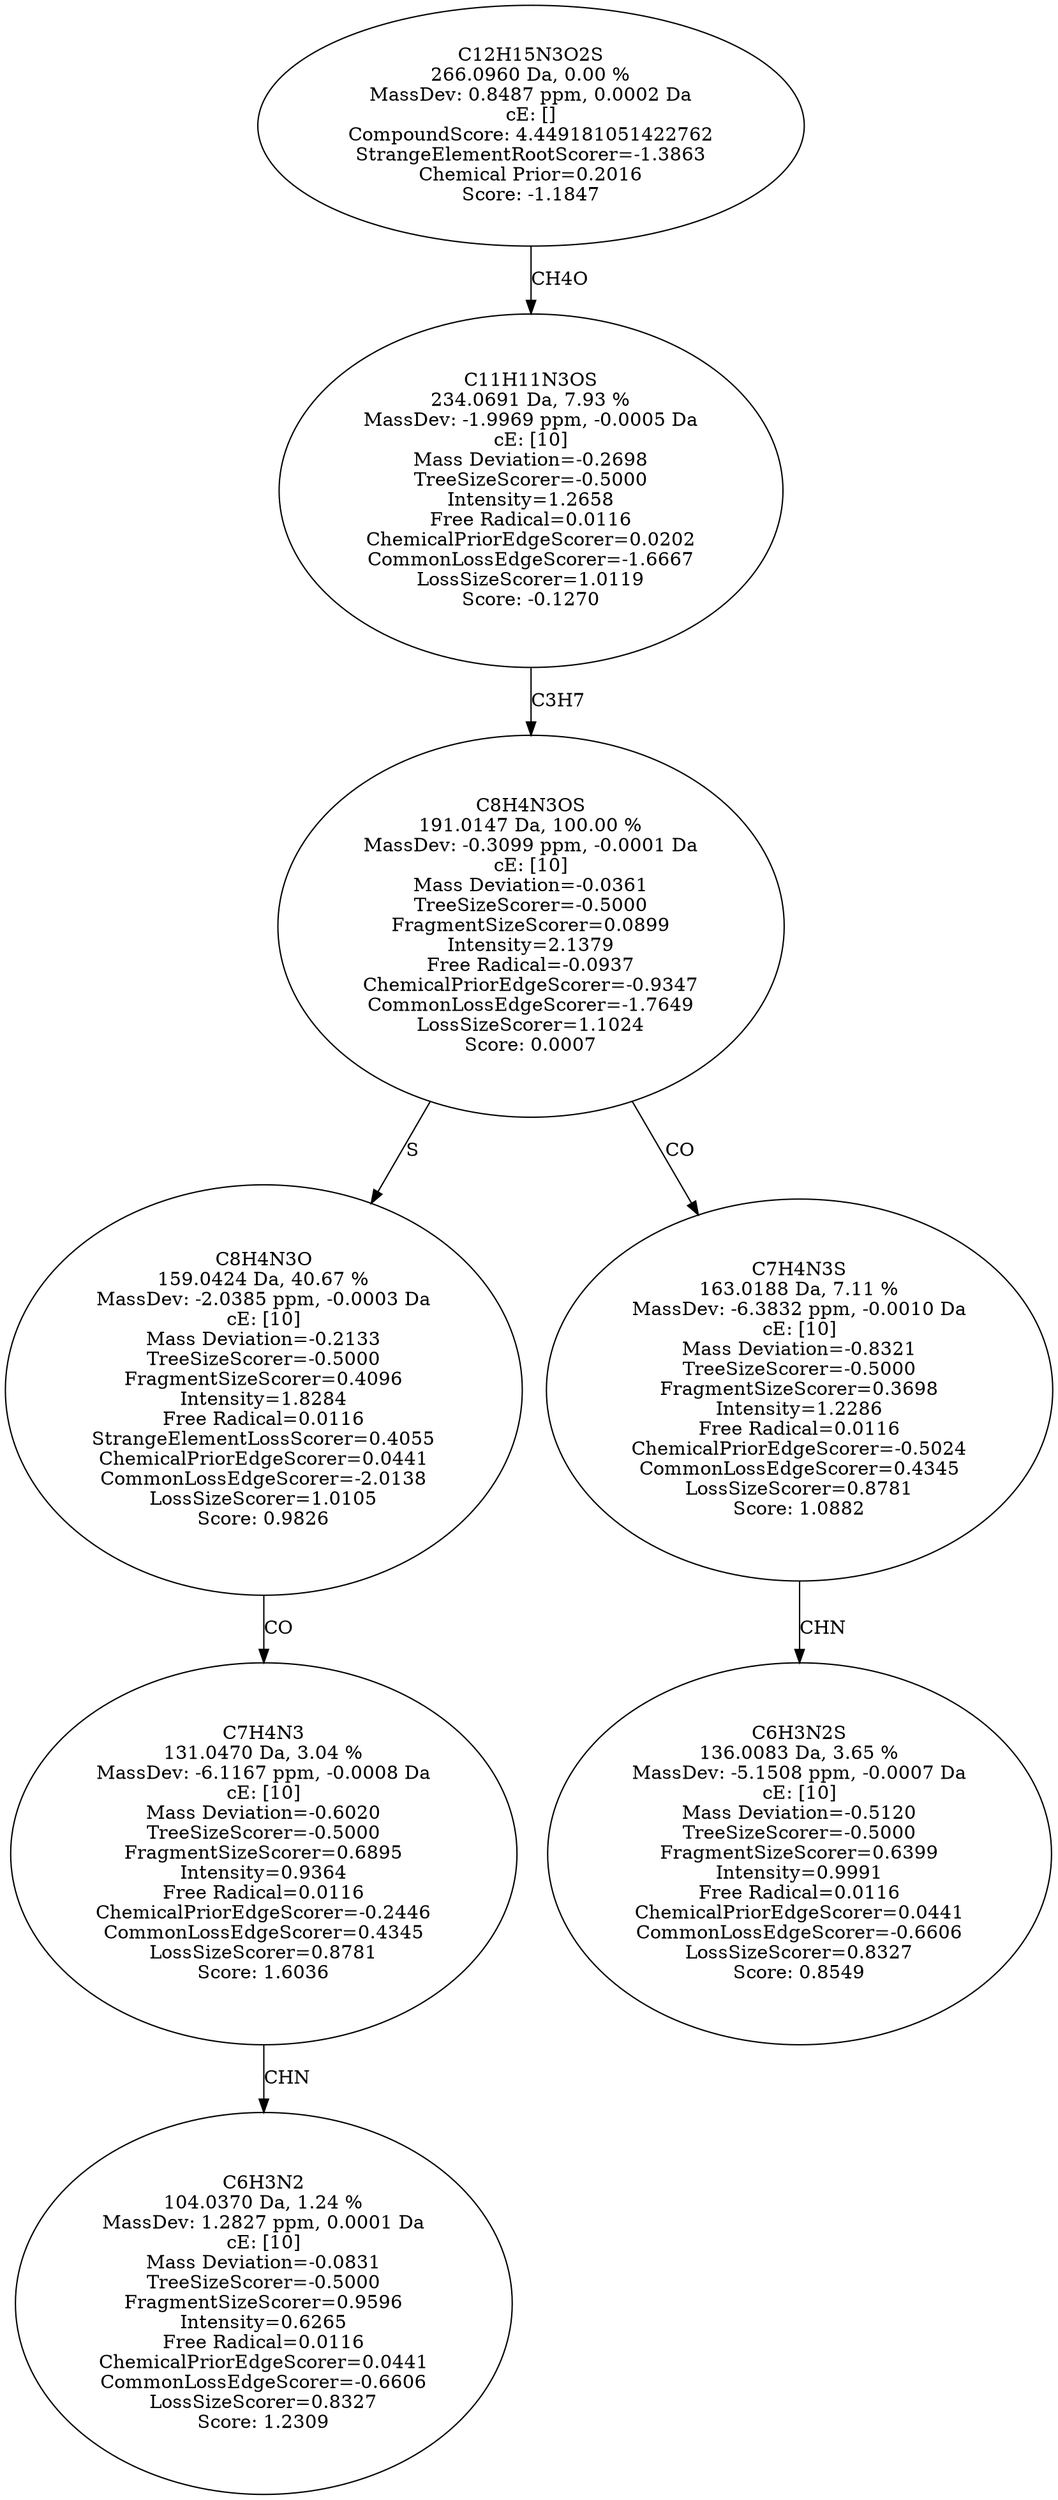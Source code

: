strict digraph {
v1 [label="C6H3N2\n104.0370 Da, 1.24 %\nMassDev: 1.2827 ppm, 0.0001 Da\ncE: [10]\nMass Deviation=-0.0831\nTreeSizeScorer=-0.5000\nFragmentSizeScorer=0.9596\nIntensity=0.6265\nFree Radical=0.0116\nChemicalPriorEdgeScorer=0.0441\nCommonLossEdgeScorer=-0.6606\nLossSizeScorer=0.8327\nScore: 1.2309"];
v2 [label="C7H4N3\n131.0470 Da, 3.04 %\nMassDev: -6.1167 ppm, -0.0008 Da\ncE: [10]\nMass Deviation=-0.6020\nTreeSizeScorer=-0.5000\nFragmentSizeScorer=0.6895\nIntensity=0.9364\nFree Radical=0.0116\nChemicalPriorEdgeScorer=-0.2446\nCommonLossEdgeScorer=0.4345\nLossSizeScorer=0.8781\nScore: 1.6036"];
v3 [label="C8H4N3O\n159.0424 Da, 40.67 %\nMassDev: -2.0385 ppm, -0.0003 Da\ncE: [10]\nMass Deviation=-0.2133\nTreeSizeScorer=-0.5000\nFragmentSizeScorer=0.4096\nIntensity=1.8284\nFree Radical=0.0116\nStrangeElementLossScorer=0.4055\nChemicalPriorEdgeScorer=0.0441\nCommonLossEdgeScorer=-2.0138\nLossSizeScorer=1.0105\nScore: 0.9826"];
v4 [label="C6H3N2S\n136.0083 Da, 3.65 %\nMassDev: -5.1508 ppm, -0.0007 Da\ncE: [10]\nMass Deviation=-0.5120\nTreeSizeScorer=-0.5000\nFragmentSizeScorer=0.6399\nIntensity=0.9991\nFree Radical=0.0116\nChemicalPriorEdgeScorer=0.0441\nCommonLossEdgeScorer=-0.6606\nLossSizeScorer=0.8327\nScore: 0.8549"];
v5 [label="C7H4N3S\n163.0188 Da, 7.11 %\nMassDev: -6.3832 ppm, -0.0010 Da\ncE: [10]\nMass Deviation=-0.8321\nTreeSizeScorer=-0.5000\nFragmentSizeScorer=0.3698\nIntensity=1.2286\nFree Radical=0.0116\nChemicalPriorEdgeScorer=-0.5024\nCommonLossEdgeScorer=0.4345\nLossSizeScorer=0.8781\nScore: 1.0882"];
v6 [label="C8H4N3OS\n191.0147 Da, 100.00 %\nMassDev: -0.3099 ppm, -0.0001 Da\ncE: [10]\nMass Deviation=-0.0361\nTreeSizeScorer=-0.5000\nFragmentSizeScorer=0.0899\nIntensity=2.1379\nFree Radical=-0.0937\nChemicalPriorEdgeScorer=-0.9347\nCommonLossEdgeScorer=-1.7649\nLossSizeScorer=1.1024\nScore: 0.0007"];
v7 [label="C11H11N3OS\n234.0691 Da, 7.93 %\nMassDev: -1.9969 ppm, -0.0005 Da\ncE: [10]\nMass Deviation=-0.2698\nTreeSizeScorer=-0.5000\nIntensity=1.2658\nFree Radical=0.0116\nChemicalPriorEdgeScorer=0.0202\nCommonLossEdgeScorer=-1.6667\nLossSizeScorer=1.0119\nScore: -0.1270"];
v8 [label="C12H15N3O2S\n266.0960 Da, 0.00 %\nMassDev: 0.8487 ppm, 0.0002 Da\ncE: []\nCompoundScore: 4.449181051422762\nStrangeElementRootScorer=-1.3863\nChemical Prior=0.2016\nScore: -1.1847"];
v2 -> v1 [label="CHN"];
v3 -> v2 [label="CO"];
v6 -> v3 [label="S"];
v5 -> v4 [label="CHN"];
v6 -> v5 [label="CO"];
v7 -> v6 [label="C3H7"];
v8 -> v7 [label="CH4O"];
}